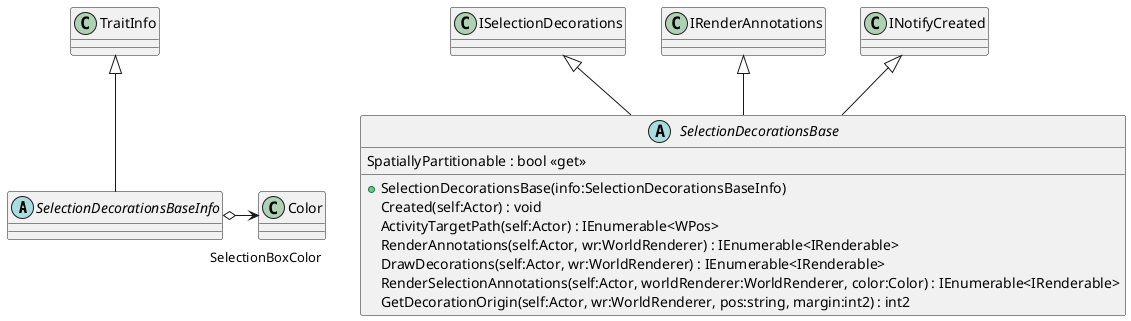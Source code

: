 @startuml
abstract class SelectionDecorationsBaseInfo {
}
abstract class SelectionDecorationsBase {
    + SelectionDecorationsBase(info:SelectionDecorationsBaseInfo)
    Created(self:Actor) : void
    ActivityTargetPath(self:Actor) : IEnumerable<WPos>
    RenderAnnotations(self:Actor, wr:WorldRenderer) : IEnumerable<IRenderable>
    SpatiallyPartitionable : bool <<get>>
    DrawDecorations(self:Actor, wr:WorldRenderer) : IEnumerable<IRenderable>
    RenderSelectionAnnotations(self:Actor, worldRenderer:WorldRenderer, color:Color) : IEnumerable<IRenderable>
    GetDecorationOrigin(self:Actor, wr:WorldRenderer, pos:string, margin:int2) : int2
}
TraitInfo <|-- SelectionDecorationsBaseInfo
SelectionDecorationsBaseInfo o-> "SelectionBoxColor" Color
ISelectionDecorations <|-- SelectionDecorationsBase
IRenderAnnotations <|-- SelectionDecorationsBase
INotifyCreated <|-- SelectionDecorationsBase
@enduml
